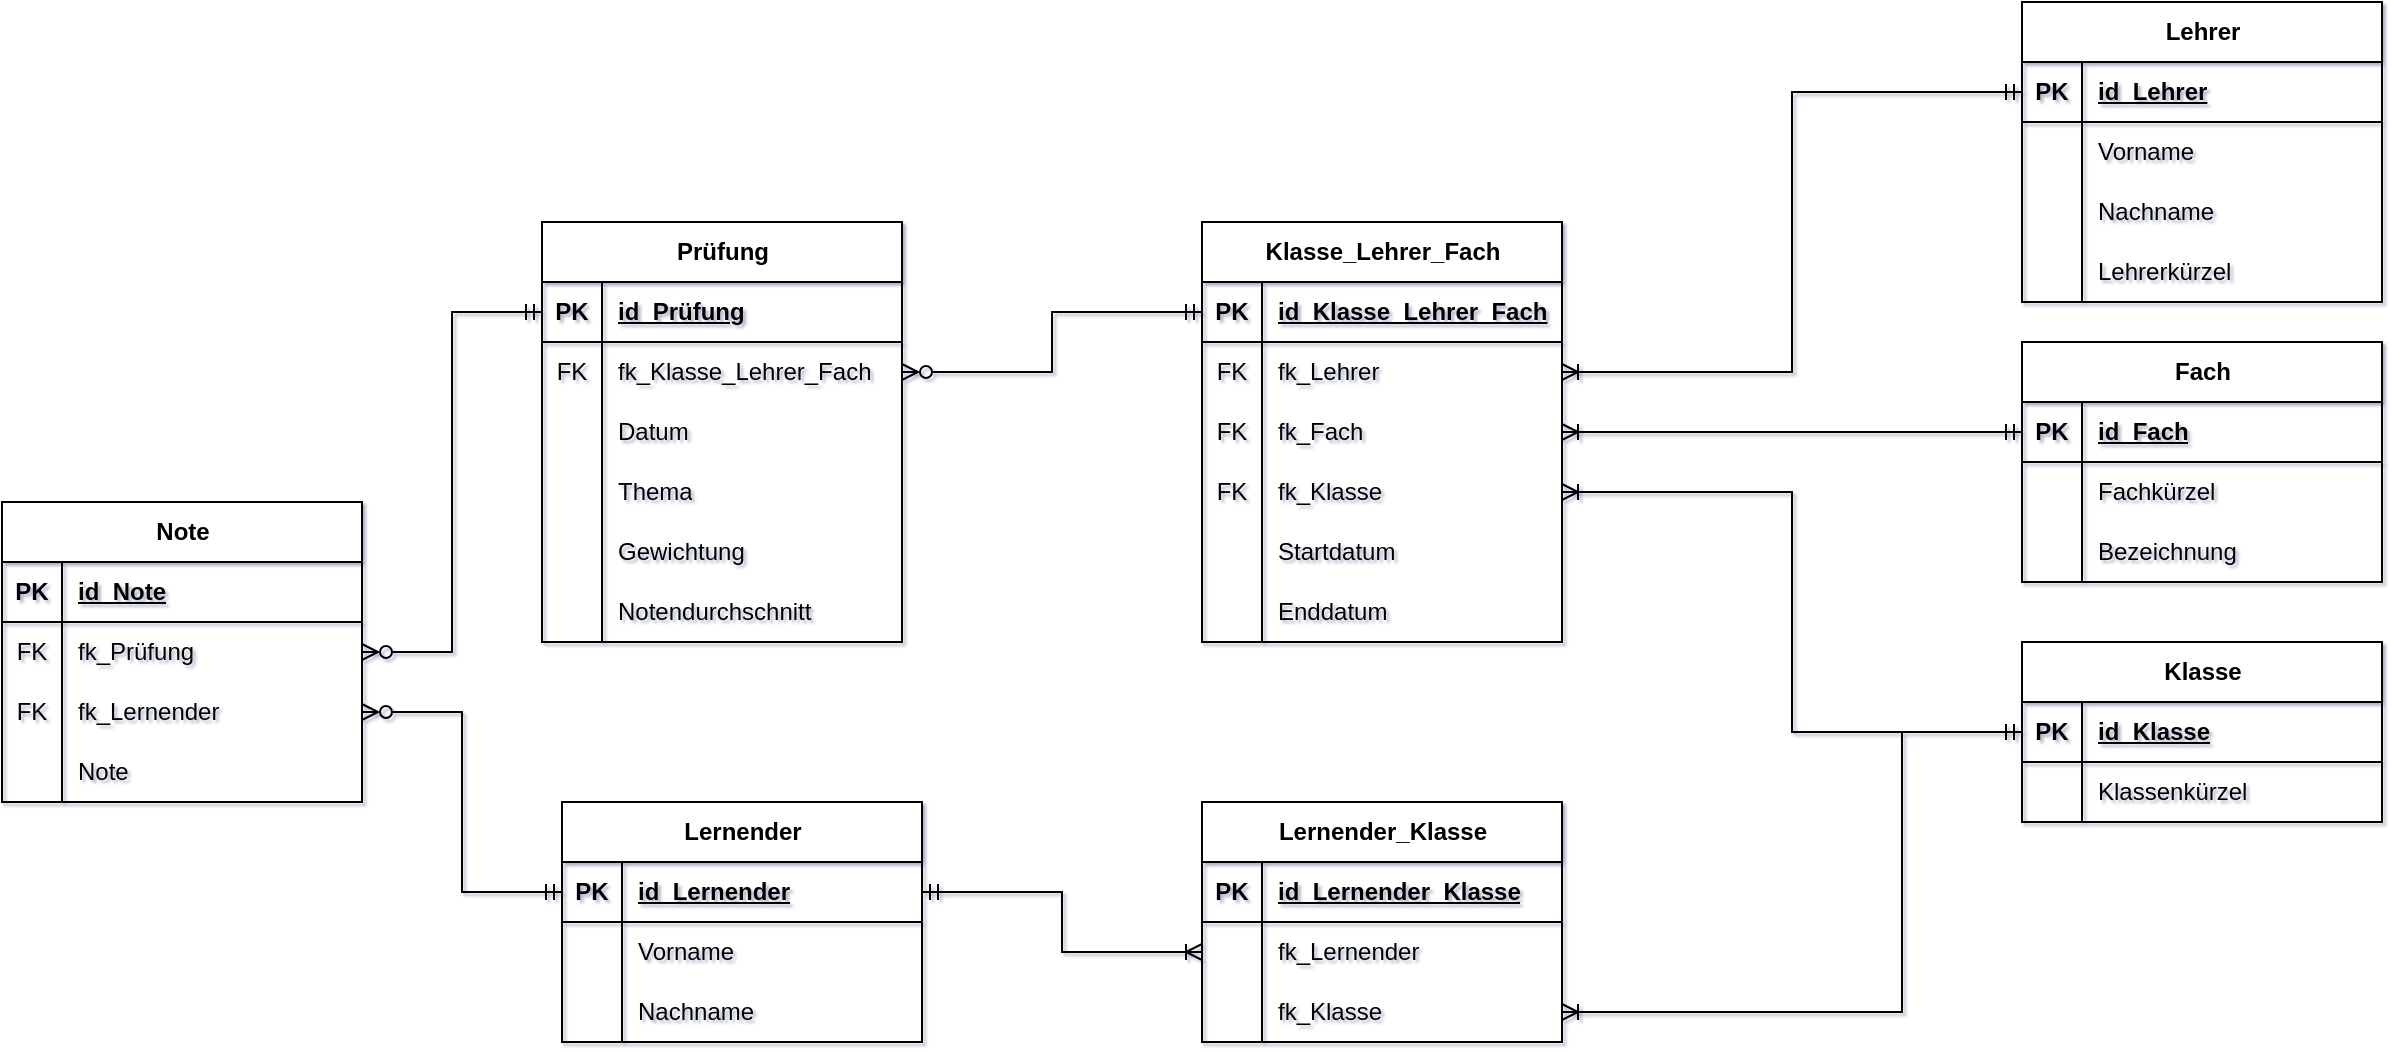 <mxfile version="22.1.2" type="device">
  <diagram id="R2lEEEUBdFMjLlhIrx00" name="Page-1">
    <mxGraphModel dx="1050" dy="725" grid="1" gridSize="10" guides="1" tooltips="1" connect="1" arrows="1" fold="1" page="1" pageScale="1" pageWidth="1654" pageHeight="1169" background="none" math="0" shadow="1" extFonts="Permanent Marker^https://fonts.googleapis.com/css?family=Permanent+Marker">
      <root>
        <mxCell id="0" />
        <mxCell id="1" parent="0" />
        <mxCell id="2Wc_LLgSTq_jfaZTMU_p-1" value="Lernender" style="shape=table;startSize=30;container=1;collapsible=1;childLayout=tableLayout;fixedRows=1;rowLines=0;fontStyle=1;align=center;resizeLast=1;html=1;" parent="1" vertex="1">
          <mxGeometry x="480" y="680" width="180" height="120" as="geometry" />
        </mxCell>
        <mxCell id="2Wc_LLgSTq_jfaZTMU_p-2" value="" style="shape=tableRow;horizontal=0;startSize=0;swimlaneHead=0;swimlaneBody=0;fillColor=none;collapsible=0;dropTarget=0;points=[[0,0.5],[1,0.5]];portConstraint=eastwest;top=0;left=0;right=0;bottom=1;" parent="2Wc_LLgSTq_jfaZTMU_p-1" vertex="1">
          <mxGeometry y="30" width="180" height="30" as="geometry" />
        </mxCell>
        <mxCell id="2Wc_LLgSTq_jfaZTMU_p-3" value="PK" style="shape=partialRectangle;connectable=0;fillColor=none;top=0;left=0;bottom=0;right=0;fontStyle=1;overflow=hidden;whiteSpace=wrap;html=1;" parent="2Wc_LLgSTq_jfaZTMU_p-2" vertex="1">
          <mxGeometry width="30" height="30" as="geometry">
            <mxRectangle width="30" height="30" as="alternateBounds" />
          </mxGeometry>
        </mxCell>
        <mxCell id="2Wc_LLgSTq_jfaZTMU_p-4" value="id_Lernender" style="shape=partialRectangle;connectable=0;fillColor=none;top=0;left=0;bottom=0;right=0;align=left;spacingLeft=6;fontStyle=5;overflow=hidden;whiteSpace=wrap;html=1;" parent="2Wc_LLgSTq_jfaZTMU_p-2" vertex="1">
          <mxGeometry x="30" width="150" height="30" as="geometry">
            <mxRectangle width="150" height="30" as="alternateBounds" />
          </mxGeometry>
        </mxCell>
        <mxCell id="2Wc_LLgSTq_jfaZTMU_p-5" value="" style="shape=tableRow;horizontal=0;startSize=0;swimlaneHead=0;swimlaneBody=0;fillColor=none;collapsible=0;dropTarget=0;points=[[0,0.5],[1,0.5]];portConstraint=eastwest;top=0;left=0;right=0;bottom=0;" parent="2Wc_LLgSTq_jfaZTMU_p-1" vertex="1">
          <mxGeometry y="60" width="180" height="30" as="geometry" />
        </mxCell>
        <mxCell id="2Wc_LLgSTq_jfaZTMU_p-6" value="" style="shape=partialRectangle;connectable=0;fillColor=none;top=0;left=0;bottom=0;right=0;editable=1;overflow=hidden;whiteSpace=wrap;html=1;" parent="2Wc_LLgSTq_jfaZTMU_p-5" vertex="1">
          <mxGeometry width="30" height="30" as="geometry">
            <mxRectangle width="30" height="30" as="alternateBounds" />
          </mxGeometry>
        </mxCell>
        <mxCell id="2Wc_LLgSTq_jfaZTMU_p-7" value="Vorname" style="shape=partialRectangle;connectable=0;fillColor=none;top=0;left=0;bottom=0;right=0;align=left;spacingLeft=6;overflow=hidden;whiteSpace=wrap;html=1;" parent="2Wc_LLgSTq_jfaZTMU_p-5" vertex="1">
          <mxGeometry x="30" width="150" height="30" as="geometry">
            <mxRectangle width="150" height="30" as="alternateBounds" />
          </mxGeometry>
        </mxCell>
        <mxCell id="2Wc_LLgSTq_jfaZTMU_p-8" value="" style="shape=tableRow;horizontal=0;startSize=0;swimlaneHead=0;swimlaneBody=0;fillColor=none;collapsible=0;dropTarget=0;points=[[0,0.5],[1,0.5]];portConstraint=eastwest;top=0;left=0;right=0;bottom=0;" parent="2Wc_LLgSTq_jfaZTMU_p-1" vertex="1">
          <mxGeometry y="90" width="180" height="30" as="geometry" />
        </mxCell>
        <mxCell id="2Wc_LLgSTq_jfaZTMU_p-9" value="" style="shape=partialRectangle;connectable=0;fillColor=none;top=0;left=0;bottom=0;right=0;editable=1;overflow=hidden;whiteSpace=wrap;html=1;" parent="2Wc_LLgSTq_jfaZTMU_p-8" vertex="1">
          <mxGeometry width="30" height="30" as="geometry">
            <mxRectangle width="30" height="30" as="alternateBounds" />
          </mxGeometry>
        </mxCell>
        <mxCell id="2Wc_LLgSTq_jfaZTMU_p-10" value="Nachname" style="shape=partialRectangle;connectable=0;fillColor=none;top=0;left=0;bottom=0;right=0;align=left;spacingLeft=6;overflow=hidden;whiteSpace=wrap;html=1;" parent="2Wc_LLgSTq_jfaZTMU_p-8" vertex="1">
          <mxGeometry x="30" width="150" height="30" as="geometry">
            <mxRectangle width="150" height="30" as="alternateBounds" />
          </mxGeometry>
        </mxCell>
        <mxCell id="2Wc_LLgSTq_jfaZTMU_p-14" value="Note" style="shape=table;startSize=30;container=1;collapsible=1;childLayout=tableLayout;fixedRows=1;rowLines=0;fontStyle=1;align=center;resizeLast=1;html=1;" parent="1" vertex="1">
          <mxGeometry x="200" y="530" width="180" height="150" as="geometry" />
        </mxCell>
        <mxCell id="2Wc_LLgSTq_jfaZTMU_p-15" value="" style="shape=tableRow;horizontal=0;startSize=0;swimlaneHead=0;swimlaneBody=0;fillColor=none;collapsible=0;dropTarget=0;points=[[0,0.5],[1,0.5]];portConstraint=eastwest;top=0;left=0;right=0;bottom=1;" parent="2Wc_LLgSTq_jfaZTMU_p-14" vertex="1">
          <mxGeometry y="30" width="180" height="30" as="geometry" />
        </mxCell>
        <mxCell id="2Wc_LLgSTq_jfaZTMU_p-16" value="PK" style="shape=partialRectangle;connectable=0;fillColor=none;top=0;left=0;bottom=0;right=0;fontStyle=1;overflow=hidden;whiteSpace=wrap;html=1;" parent="2Wc_LLgSTq_jfaZTMU_p-15" vertex="1">
          <mxGeometry width="30" height="30" as="geometry">
            <mxRectangle width="30" height="30" as="alternateBounds" />
          </mxGeometry>
        </mxCell>
        <mxCell id="2Wc_LLgSTq_jfaZTMU_p-17" value="id_Note" style="shape=partialRectangle;connectable=0;fillColor=none;top=0;left=0;bottom=0;right=0;align=left;spacingLeft=6;fontStyle=5;overflow=hidden;whiteSpace=wrap;html=1;" parent="2Wc_LLgSTq_jfaZTMU_p-15" vertex="1">
          <mxGeometry x="30" width="150" height="30" as="geometry">
            <mxRectangle width="150" height="30" as="alternateBounds" />
          </mxGeometry>
        </mxCell>
        <mxCell id="2Wc_LLgSTq_jfaZTMU_p-21" value="" style="shape=tableRow;horizontal=0;startSize=0;swimlaneHead=0;swimlaneBody=0;fillColor=none;collapsible=0;dropTarget=0;points=[[0,0.5],[1,0.5]];portConstraint=eastwest;top=0;left=0;right=0;bottom=0;" parent="2Wc_LLgSTq_jfaZTMU_p-14" vertex="1">
          <mxGeometry y="60" width="180" height="30" as="geometry" />
        </mxCell>
        <mxCell id="2Wc_LLgSTq_jfaZTMU_p-22" value="FK" style="shape=partialRectangle;connectable=0;fillColor=none;top=0;left=0;bottom=0;right=0;editable=1;overflow=hidden;whiteSpace=wrap;html=1;" parent="2Wc_LLgSTq_jfaZTMU_p-21" vertex="1">
          <mxGeometry width="30" height="30" as="geometry">
            <mxRectangle width="30" height="30" as="alternateBounds" />
          </mxGeometry>
        </mxCell>
        <mxCell id="2Wc_LLgSTq_jfaZTMU_p-23" value="fk_Prüfung" style="shape=partialRectangle;connectable=0;fillColor=none;top=0;left=0;bottom=0;right=0;align=left;spacingLeft=6;overflow=hidden;whiteSpace=wrap;html=1;" parent="2Wc_LLgSTq_jfaZTMU_p-21" vertex="1">
          <mxGeometry x="30" width="150" height="30" as="geometry">
            <mxRectangle width="150" height="30" as="alternateBounds" />
          </mxGeometry>
        </mxCell>
        <mxCell id="2Wc_LLgSTq_jfaZTMU_p-129" style="shape=tableRow;horizontal=0;startSize=0;swimlaneHead=0;swimlaneBody=0;fillColor=none;collapsible=0;dropTarget=0;points=[[0,0.5],[1,0.5]];portConstraint=eastwest;top=0;left=0;right=0;bottom=0;" parent="2Wc_LLgSTq_jfaZTMU_p-14" vertex="1">
          <mxGeometry y="90" width="180" height="30" as="geometry" />
        </mxCell>
        <mxCell id="2Wc_LLgSTq_jfaZTMU_p-130" value="FK" style="shape=partialRectangle;connectable=0;fillColor=none;top=0;left=0;bottom=0;right=0;editable=1;overflow=hidden;whiteSpace=wrap;html=1;" parent="2Wc_LLgSTq_jfaZTMU_p-129" vertex="1">
          <mxGeometry width="30" height="30" as="geometry">
            <mxRectangle width="30" height="30" as="alternateBounds" />
          </mxGeometry>
        </mxCell>
        <mxCell id="2Wc_LLgSTq_jfaZTMU_p-131" value="fk_Lernender" style="shape=partialRectangle;connectable=0;fillColor=none;top=0;left=0;bottom=0;right=0;align=left;spacingLeft=6;overflow=hidden;whiteSpace=wrap;html=1;" parent="2Wc_LLgSTq_jfaZTMU_p-129" vertex="1">
          <mxGeometry x="30" width="150" height="30" as="geometry">
            <mxRectangle width="150" height="30" as="alternateBounds" />
          </mxGeometry>
        </mxCell>
        <mxCell id="2Wc_LLgSTq_jfaZTMU_p-24" value="" style="shape=tableRow;horizontal=0;startSize=0;swimlaneHead=0;swimlaneBody=0;fillColor=none;collapsible=0;dropTarget=0;points=[[0,0.5],[1,0.5]];portConstraint=eastwest;top=0;left=0;right=0;bottom=0;" parent="2Wc_LLgSTq_jfaZTMU_p-14" vertex="1">
          <mxGeometry y="120" width="180" height="30" as="geometry" />
        </mxCell>
        <mxCell id="2Wc_LLgSTq_jfaZTMU_p-25" value="" style="shape=partialRectangle;connectable=0;fillColor=none;top=0;left=0;bottom=0;right=0;editable=1;overflow=hidden;whiteSpace=wrap;html=1;" parent="2Wc_LLgSTq_jfaZTMU_p-24" vertex="1">
          <mxGeometry width="30" height="30" as="geometry">
            <mxRectangle width="30" height="30" as="alternateBounds" />
          </mxGeometry>
        </mxCell>
        <mxCell id="2Wc_LLgSTq_jfaZTMU_p-26" value="Note" style="shape=partialRectangle;connectable=0;fillColor=none;top=0;left=0;bottom=0;right=0;align=left;spacingLeft=6;overflow=hidden;whiteSpace=wrap;html=1;" parent="2Wc_LLgSTq_jfaZTMU_p-24" vertex="1">
          <mxGeometry x="30" width="150" height="30" as="geometry">
            <mxRectangle width="150" height="30" as="alternateBounds" />
          </mxGeometry>
        </mxCell>
        <mxCell id="2Wc_LLgSTq_jfaZTMU_p-69" value="" style="edgeStyle=orthogonalEdgeStyle;rounded=0;orthogonalLoop=1;jettySize=auto;html=1;exitX=1;exitY=0.5;exitDx=0;exitDy=0;startArrow=ERoneToMany;startFill=0;endArrow=ERmandOne;endFill=0;entryX=0;entryY=0.5;entryDx=0;entryDy=0;" parent="1" source="2Wc_LLgSTq_jfaZTMU_p-32" target="2Wc_LLgSTq_jfaZTMU_p-57" edge="1">
          <mxGeometry relative="1" as="geometry" />
        </mxCell>
        <mxCell id="2Wc_LLgSTq_jfaZTMU_p-28" value="Klasse_Lehrer_Fach" style="shape=table;startSize=30;container=1;collapsible=1;childLayout=tableLayout;fixedRows=1;rowLines=0;fontStyle=1;align=center;resizeLast=1;html=1;" parent="1" vertex="1">
          <mxGeometry x="800" y="390" width="180" height="210" as="geometry" />
        </mxCell>
        <mxCell id="2Wc_LLgSTq_jfaZTMU_p-29" value="" style="shape=tableRow;horizontal=0;startSize=0;swimlaneHead=0;swimlaneBody=0;fillColor=none;collapsible=0;dropTarget=0;points=[[0,0.5],[1,0.5]];portConstraint=eastwest;top=0;left=0;right=0;bottom=1;" parent="2Wc_LLgSTq_jfaZTMU_p-28" vertex="1">
          <mxGeometry y="30" width="180" height="30" as="geometry" />
        </mxCell>
        <mxCell id="2Wc_LLgSTq_jfaZTMU_p-30" value="PK" style="shape=partialRectangle;connectable=0;fillColor=none;top=0;left=0;bottom=0;right=0;fontStyle=1;overflow=hidden;whiteSpace=wrap;html=1;" parent="2Wc_LLgSTq_jfaZTMU_p-29" vertex="1">
          <mxGeometry width="30" height="30" as="geometry">
            <mxRectangle width="30" height="30" as="alternateBounds" />
          </mxGeometry>
        </mxCell>
        <mxCell id="2Wc_LLgSTq_jfaZTMU_p-31" value="id_Klasse_Lehrer_Fach" style="shape=partialRectangle;connectable=0;fillColor=none;top=0;left=0;bottom=0;right=0;align=left;spacingLeft=6;fontStyle=5;overflow=hidden;whiteSpace=wrap;html=1;" parent="2Wc_LLgSTq_jfaZTMU_p-29" vertex="1">
          <mxGeometry x="30" width="150" height="30" as="geometry">
            <mxRectangle width="150" height="30" as="alternateBounds" />
          </mxGeometry>
        </mxCell>
        <mxCell id="2Wc_LLgSTq_jfaZTMU_p-32" value="" style="shape=tableRow;horizontal=0;startSize=0;swimlaneHead=0;swimlaneBody=0;fillColor=none;collapsible=0;dropTarget=0;points=[[0,0.5],[1,0.5]];portConstraint=eastwest;top=0;left=0;right=0;bottom=0;" parent="2Wc_LLgSTq_jfaZTMU_p-28" vertex="1">
          <mxGeometry y="60" width="180" height="30" as="geometry" />
        </mxCell>
        <mxCell id="2Wc_LLgSTq_jfaZTMU_p-33" value="FK" style="shape=partialRectangle;connectable=0;fillColor=none;top=0;left=0;bottom=0;right=0;editable=1;overflow=hidden;whiteSpace=wrap;html=1;" parent="2Wc_LLgSTq_jfaZTMU_p-32" vertex="1">
          <mxGeometry width="30" height="30" as="geometry">
            <mxRectangle width="30" height="30" as="alternateBounds" />
          </mxGeometry>
        </mxCell>
        <mxCell id="2Wc_LLgSTq_jfaZTMU_p-34" value="fk_Lehrer" style="shape=partialRectangle;connectable=0;fillColor=none;top=0;left=0;bottom=0;right=0;align=left;spacingLeft=6;overflow=hidden;whiteSpace=wrap;html=1;" parent="2Wc_LLgSTq_jfaZTMU_p-32" vertex="1">
          <mxGeometry x="30" width="150" height="30" as="geometry">
            <mxRectangle width="150" height="30" as="alternateBounds" />
          </mxGeometry>
        </mxCell>
        <mxCell id="2Wc_LLgSTq_jfaZTMU_p-35" value="" style="shape=tableRow;horizontal=0;startSize=0;swimlaneHead=0;swimlaneBody=0;fillColor=none;collapsible=0;dropTarget=0;points=[[0,0.5],[1,0.5]];portConstraint=eastwest;top=0;left=0;right=0;bottom=0;" parent="2Wc_LLgSTq_jfaZTMU_p-28" vertex="1">
          <mxGeometry y="90" width="180" height="30" as="geometry" />
        </mxCell>
        <mxCell id="2Wc_LLgSTq_jfaZTMU_p-36" value="FK" style="shape=partialRectangle;connectable=0;fillColor=none;top=0;left=0;bottom=0;right=0;editable=1;overflow=hidden;whiteSpace=wrap;html=1;" parent="2Wc_LLgSTq_jfaZTMU_p-35" vertex="1">
          <mxGeometry width="30" height="30" as="geometry">
            <mxRectangle width="30" height="30" as="alternateBounds" />
          </mxGeometry>
        </mxCell>
        <mxCell id="2Wc_LLgSTq_jfaZTMU_p-37" value="fk_Fach" style="shape=partialRectangle;connectable=0;fillColor=none;top=0;left=0;bottom=0;right=0;align=left;spacingLeft=6;overflow=hidden;whiteSpace=wrap;html=1;" parent="2Wc_LLgSTq_jfaZTMU_p-35" vertex="1">
          <mxGeometry x="30" width="150" height="30" as="geometry">
            <mxRectangle width="150" height="30" as="alternateBounds" />
          </mxGeometry>
        </mxCell>
        <mxCell id="2Wc_LLgSTq_jfaZTMU_p-38" value="" style="shape=tableRow;horizontal=0;startSize=0;swimlaneHead=0;swimlaneBody=0;fillColor=none;collapsible=0;dropTarget=0;points=[[0,0.5],[1,0.5]];portConstraint=eastwest;top=0;left=0;right=0;bottom=0;" parent="2Wc_LLgSTq_jfaZTMU_p-28" vertex="1">
          <mxGeometry y="120" width="180" height="30" as="geometry" />
        </mxCell>
        <mxCell id="2Wc_LLgSTq_jfaZTMU_p-39" value="FK" style="shape=partialRectangle;connectable=0;fillColor=none;top=0;left=0;bottom=0;right=0;editable=1;overflow=hidden;whiteSpace=wrap;html=1;" parent="2Wc_LLgSTq_jfaZTMU_p-38" vertex="1">
          <mxGeometry width="30" height="30" as="geometry">
            <mxRectangle width="30" height="30" as="alternateBounds" />
          </mxGeometry>
        </mxCell>
        <mxCell id="2Wc_LLgSTq_jfaZTMU_p-40" value="fk_Klasse" style="shape=partialRectangle;connectable=0;fillColor=none;top=0;left=0;bottom=0;right=0;align=left;spacingLeft=6;overflow=hidden;whiteSpace=wrap;html=1;" parent="2Wc_LLgSTq_jfaZTMU_p-38" vertex="1">
          <mxGeometry x="30" width="150" height="30" as="geometry">
            <mxRectangle width="150" height="30" as="alternateBounds" />
          </mxGeometry>
        </mxCell>
        <mxCell id="wU6Z8LHFQh4FTmi1rUtp-22" style="shape=tableRow;horizontal=0;startSize=0;swimlaneHead=0;swimlaneBody=0;fillColor=none;collapsible=0;dropTarget=0;points=[[0,0.5],[1,0.5]];portConstraint=eastwest;top=0;left=0;right=0;bottom=0;" vertex="1" parent="2Wc_LLgSTq_jfaZTMU_p-28">
          <mxGeometry y="150" width="180" height="30" as="geometry" />
        </mxCell>
        <mxCell id="wU6Z8LHFQh4FTmi1rUtp-23" style="shape=partialRectangle;connectable=0;fillColor=none;top=0;left=0;bottom=0;right=0;editable=1;overflow=hidden;whiteSpace=wrap;html=1;" vertex="1" parent="wU6Z8LHFQh4FTmi1rUtp-22">
          <mxGeometry width="30" height="30" as="geometry">
            <mxRectangle width="30" height="30" as="alternateBounds" />
          </mxGeometry>
        </mxCell>
        <mxCell id="wU6Z8LHFQh4FTmi1rUtp-24" value="Startdatum" style="shape=partialRectangle;connectable=0;fillColor=none;top=0;left=0;bottom=0;right=0;align=left;spacingLeft=6;overflow=hidden;whiteSpace=wrap;html=1;" vertex="1" parent="wU6Z8LHFQh4FTmi1rUtp-22">
          <mxGeometry x="30" width="150" height="30" as="geometry">
            <mxRectangle width="150" height="30" as="alternateBounds" />
          </mxGeometry>
        </mxCell>
        <mxCell id="wU6Z8LHFQh4FTmi1rUtp-25" style="shape=tableRow;horizontal=0;startSize=0;swimlaneHead=0;swimlaneBody=0;fillColor=none;collapsible=0;dropTarget=0;points=[[0,0.5],[1,0.5]];portConstraint=eastwest;top=0;left=0;right=0;bottom=0;" vertex="1" parent="2Wc_LLgSTq_jfaZTMU_p-28">
          <mxGeometry y="180" width="180" height="30" as="geometry" />
        </mxCell>
        <mxCell id="wU6Z8LHFQh4FTmi1rUtp-26" style="shape=partialRectangle;connectable=0;fillColor=none;top=0;left=0;bottom=0;right=0;editable=1;overflow=hidden;whiteSpace=wrap;html=1;" vertex="1" parent="wU6Z8LHFQh4FTmi1rUtp-25">
          <mxGeometry width="30" height="30" as="geometry">
            <mxRectangle width="30" height="30" as="alternateBounds" />
          </mxGeometry>
        </mxCell>
        <mxCell id="wU6Z8LHFQh4FTmi1rUtp-27" value="Enddatum" style="shape=partialRectangle;connectable=0;fillColor=none;top=0;left=0;bottom=0;right=0;align=left;spacingLeft=6;overflow=hidden;whiteSpace=wrap;html=1;" vertex="1" parent="wU6Z8LHFQh4FTmi1rUtp-25">
          <mxGeometry x="30" width="150" height="30" as="geometry">
            <mxRectangle width="150" height="30" as="alternateBounds" />
          </mxGeometry>
        </mxCell>
        <mxCell id="2Wc_LLgSTq_jfaZTMU_p-42" value="Klasse" style="shape=table;startSize=30;container=1;collapsible=1;childLayout=tableLayout;fixedRows=1;rowLines=0;fontStyle=1;align=center;resizeLast=1;html=1;" parent="1" vertex="1">
          <mxGeometry x="1210" y="600" width="180" height="90" as="geometry" />
        </mxCell>
        <mxCell id="2Wc_LLgSTq_jfaZTMU_p-43" value="" style="shape=tableRow;horizontal=0;startSize=0;swimlaneHead=0;swimlaneBody=0;fillColor=none;collapsible=0;dropTarget=0;points=[[0,0.5],[1,0.5]];portConstraint=eastwest;top=0;left=0;right=0;bottom=1;" parent="2Wc_LLgSTq_jfaZTMU_p-42" vertex="1">
          <mxGeometry y="30" width="180" height="30" as="geometry" />
        </mxCell>
        <mxCell id="2Wc_LLgSTq_jfaZTMU_p-44" value="PK" style="shape=partialRectangle;connectable=0;fillColor=none;top=0;left=0;bottom=0;right=0;fontStyle=1;overflow=hidden;whiteSpace=wrap;html=1;" parent="2Wc_LLgSTq_jfaZTMU_p-43" vertex="1">
          <mxGeometry width="30" height="30" as="geometry">
            <mxRectangle width="30" height="30" as="alternateBounds" />
          </mxGeometry>
        </mxCell>
        <mxCell id="2Wc_LLgSTq_jfaZTMU_p-45" value="id_Klasse" style="shape=partialRectangle;connectable=0;fillColor=none;top=0;left=0;bottom=0;right=0;align=left;spacingLeft=6;fontStyle=5;overflow=hidden;whiteSpace=wrap;html=1;" parent="2Wc_LLgSTq_jfaZTMU_p-43" vertex="1">
          <mxGeometry x="30" width="150" height="30" as="geometry">
            <mxRectangle width="150" height="30" as="alternateBounds" />
          </mxGeometry>
        </mxCell>
        <mxCell id="2Wc_LLgSTq_jfaZTMU_p-46" value="" style="shape=tableRow;horizontal=0;startSize=0;swimlaneHead=0;swimlaneBody=0;fillColor=none;collapsible=0;dropTarget=0;points=[[0,0.5],[1,0.5]];portConstraint=eastwest;top=0;left=0;right=0;bottom=0;" parent="2Wc_LLgSTq_jfaZTMU_p-42" vertex="1">
          <mxGeometry y="60" width="180" height="30" as="geometry" />
        </mxCell>
        <mxCell id="2Wc_LLgSTq_jfaZTMU_p-47" value="" style="shape=partialRectangle;connectable=0;fillColor=none;top=0;left=0;bottom=0;right=0;editable=1;overflow=hidden;whiteSpace=wrap;html=1;" parent="2Wc_LLgSTq_jfaZTMU_p-46" vertex="1">
          <mxGeometry width="30" height="30" as="geometry">
            <mxRectangle width="30" height="30" as="alternateBounds" />
          </mxGeometry>
        </mxCell>
        <mxCell id="2Wc_LLgSTq_jfaZTMU_p-48" value="Klassenkürzel" style="shape=partialRectangle;connectable=0;fillColor=none;top=0;left=0;bottom=0;right=0;align=left;spacingLeft=6;overflow=hidden;whiteSpace=wrap;html=1;" parent="2Wc_LLgSTq_jfaZTMU_p-46" vertex="1">
          <mxGeometry x="30" width="150" height="30" as="geometry">
            <mxRectangle width="150" height="30" as="alternateBounds" />
          </mxGeometry>
        </mxCell>
        <mxCell id="2Wc_LLgSTq_jfaZTMU_p-55" style="edgeStyle=orthogonalEdgeStyle;rounded=0;orthogonalLoop=1;jettySize=auto;html=1;entryX=0;entryY=0.5;entryDx=0;entryDy=0;startArrow=ERoneToMany;startFill=0;endArrow=ERmandOne;endFill=0;exitX=1;exitY=0.5;exitDx=0;exitDy=0;" parent="1" source="2Wc_LLgSTq_jfaZTMU_p-38" target="2Wc_LLgSTq_jfaZTMU_p-43" edge="1">
          <mxGeometry relative="1" as="geometry">
            <Array as="points">
              <mxPoint x="1095" y="525" />
              <mxPoint x="1095" y="645" />
            </Array>
          </mxGeometry>
        </mxCell>
        <mxCell id="2Wc_LLgSTq_jfaZTMU_p-56" value="Lehrer" style="shape=table;startSize=30;container=1;collapsible=1;childLayout=tableLayout;fixedRows=1;rowLines=0;fontStyle=1;align=center;resizeLast=1;html=1;" parent="1" vertex="1">
          <mxGeometry x="1210" y="280" width="180" height="150" as="geometry" />
        </mxCell>
        <mxCell id="2Wc_LLgSTq_jfaZTMU_p-57" value="" style="shape=tableRow;horizontal=0;startSize=0;swimlaneHead=0;swimlaneBody=0;fillColor=none;collapsible=0;dropTarget=0;points=[[0,0.5],[1,0.5]];portConstraint=eastwest;top=0;left=0;right=0;bottom=1;" parent="2Wc_LLgSTq_jfaZTMU_p-56" vertex="1">
          <mxGeometry y="30" width="180" height="30" as="geometry" />
        </mxCell>
        <mxCell id="2Wc_LLgSTq_jfaZTMU_p-58" value="PK" style="shape=partialRectangle;connectable=0;fillColor=none;top=0;left=0;bottom=0;right=0;fontStyle=1;overflow=hidden;whiteSpace=wrap;html=1;" parent="2Wc_LLgSTq_jfaZTMU_p-57" vertex="1">
          <mxGeometry width="30" height="30" as="geometry">
            <mxRectangle width="30" height="30" as="alternateBounds" />
          </mxGeometry>
        </mxCell>
        <mxCell id="2Wc_LLgSTq_jfaZTMU_p-59" value="id_Lehrer" style="shape=partialRectangle;connectable=0;fillColor=none;top=0;left=0;bottom=0;right=0;align=left;spacingLeft=6;fontStyle=5;overflow=hidden;whiteSpace=wrap;html=1;" parent="2Wc_LLgSTq_jfaZTMU_p-57" vertex="1">
          <mxGeometry x="30" width="150" height="30" as="geometry">
            <mxRectangle width="150" height="30" as="alternateBounds" />
          </mxGeometry>
        </mxCell>
        <mxCell id="2Wc_LLgSTq_jfaZTMU_p-60" value="" style="shape=tableRow;horizontal=0;startSize=0;swimlaneHead=0;swimlaneBody=0;fillColor=none;collapsible=0;dropTarget=0;points=[[0,0.5],[1,0.5]];portConstraint=eastwest;top=0;left=0;right=0;bottom=0;" parent="2Wc_LLgSTq_jfaZTMU_p-56" vertex="1">
          <mxGeometry y="60" width="180" height="30" as="geometry" />
        </mxCell>
        <mxCell id="2Wc_LLgSTq_jfaZTMU_p-61" value="" style="shape=partialRectangle;connectable=0;fillColor=none;top=0;left=0;bottom=0;right=0;editable=1;overflow=hidden;whiteSpace=wrap;html=1;" parent="2Wc_LLgSTq_jfaZTMU_p-60" vertex="1">
          <mxGeometry width="30" height="30" as="geometry">
            <mxRectangle width="30" height="30" as="alternateBounds" />
          </mxGeometry>
        </mxCell>
        <mxCell id="2Wc_LLgSTq_jfaZTMU_p-62" value="Vorname" style="shape=partialRectangle;connectable=0;fillColor=none;top=0;left=0;bottom=0;right=0;align=left;spacingLeft=6;overflow=hidden;whiteSpace=wrap;html=1;" parent="2Wc_LLgSTq_jfaZTMU_p-60" vertex="1">
          <mxGeometry x="30" width="150" height="30" as="geometry">
            <mxRectangle width="150" height="30" as="alternateBounds" />
          </mxGeometry>
        </mxCell>
        <mxCell id="2Wc_LLgSTq_jfaZTMU_p-63" value="" style="shape=tableRow;horizontal=0;startSize=0;swimlaneHead=0;swimlaneBody=0;fillColor=none;collapsible=0;dropTarget=0;points=[[0,0.5],[1,0.5]];portConstraint=eastwest;top=0;left=0;right=0;bottom=0;" parent="2Wc_LLgSTq_jfaZTMU_p-56" vertex="1">
          <mxGeometry y="90" width="180" height="30" as="geometry" />
        </mxCell>
        <mxCell id="2Wc_LLgSTq_jfaZTMU_p-64" value="" style="shape=partialRectangle;connectable=0;fillColor=none;top=0;left=0;bottom=0;right=0;editable=1;overflow=hidden;whiteSpace=wrap;html=1;" parent="2Wc_LLgSTq_jfaZTMU_p-63" vertex="1">
          <mxGeometry width="30" height="30" as="geometry">
            <mxRectangle width="30" height="30" as="alternateBounds" />
          </mxGeometry>
        </mxCell>
        <mxCell id="2Wc_LLgSTq_jfaZTMU_p-65" value="Nachname" style="shape=partialRectangle;connectable=0;fillColor=none;top=0;left=0;bottom=0;right=0;align=left;spacingLeft=6;overflow=hidden;whiteSpace=wrap;html=1;" parent="2Wc_LLgSTq_jfaZTMU_p-63" vertex="1">
          <mxGeometry x="30" width="150" height="30" as="geometry">
            <mxRectangle width="150" height="30" as="alternateBounds" />
          </mxGeometry>
        </mxCell>
        <mxCell id="2Wc_LLgSTq_jfaZTMU_p-66" value="" style="shape=tableRow;horizontal=0;startSize=0;swimlaneHead=0;swimlaneBody=0;fillColor=none;collapsible=0;dropTarget=0;points=[[0,0.5],[1,0.5]];portConstraint=eastwest;top=0;left=0;right=0;bottom=0;" parent="2Wc_LLgSTq_jfaZTMU_p-56" vertex="1">
          <mxGeometry y="120" width="180" height="30" as="geometry" />
        </mxCell>
        <mxCell id="2Wc_LLgSTq_jfaZTMU_p-67" value="" style="shape=partialRectangle;connectable=0;fillColor=none;top=0;left=0;bottom=0;right=0;editable=1;overflow=hidden;whiteSpace=wrap;html=1;" parent="2Wc_LLgSTq_jfaZTMU_p-66" vertex="1">
          <mxGeometry width="30" height="30" as="geometry">
            <mxRectangle width="30" height="30" as="alternateBounds" />
          </mxGeometry>
        </mxCell>
        <mxCell id="2Wc_LLgSTq_jfaZTMU_p-68" value="Lehrerkürzel" style="shape=partialRectangle;connectable=0;fillColor=none;top=0;left=0;bottom=0;right=0;align=left;spacingLeft=6;overflow=hidden;whiteSpace=wrap;html=1;" parent="2Wc_LLgSTq_jfaZTMU_p-66" vertex="1">
          <mxGeometry x="30" width="150" height="30" as="geometry">
            <mxRectangle width="150" height="30" as="alternateBounds" />
          </mxGeometry>
        </mxCell>
        <mxCell id="2Wc_LLgSTq_jfaZTMU_p-101" value="Fach" style="shape=table;startSize=30;container=1;collapsible=1;childLayout=tableLayout;fixedRows=1;rowLines=0;fontStyle=1;align=center;resizeLast=1;html=1;" parent="1" vertex="1">
          <mxGeometry x="1210" y="450" width="180" height="120" as="geometry" />
        </mxCell>
        <mxCell id="2Wc_LLgSTq_jfaZTMU_p-102" value="" style="shape=tableRow;horizontal=0;startSize=0;swimlaneHead=0;swimlaneBody=0;fillColor=none;collapsible=0;dropTarget=0;points=[[0,0.5],[1,0.5]];portConstraint=eastwest;top=0;left=0;right=0;bottom=1;" parent="2Wc_LLgSTq_jfaZTMU_p-101" vertex="1">
          <mxGeometry y="30" width="180" height="30" as="geometry" />
        </mxCell>
        <mxCell id="2Wc_LLgSTq_jfaZTMU_p-103" value="PK" style="shape=partialRectangle;connectable=0;fillColor=none;top=0;left=0;bottom=0;right=0;fontStyle=1;overflow=hidden;whiteSpace=wrap;html=1;" parent="2Wc_LLgSTq_jfaZTMU_p-102" vertex="1">
          <mxGeometry width="30" height="30" as="geometry">
            <mxRectangle width="30" height="30" as="alternateBounds" />
          </mxGeometry>
        </mxCell>
        <mxCell id="2Wc_LLgSTq_jfaZTMU_p-104" value="id_Fach" style="shape=partialRectangle;connectable=0;fillColor=none;top=0;left=0;bottom=0;right=0;align=left;spacingLeft=6;fontStyle=5;overflow=hidden;whiteSpace=wrap;html=1;" parent="2Wc_LLgSTq_jfaZTMU_p-102" vertex="1">
          <mxGeometry x="30" width="150" height="30" as="geometry">
            <mxRectangle width="150" height="30" as="alternateBounds" />
          </mxGeometry>
        </mxCell>
        <mxCell id="2Wc_LLgSTq_jfaZTMU_p-105" value="" style="shape=tableRow;horizontal=0;startSize=0;swimlaneHead=0;swimlaneBody=0;fillColor=none;collapsible=0;dropTarget=0;points=[[0,0.5],[1,0.5]];portConstraint=eastwest;top=0;left=0;right=0;bottom=0;" parent="2Wc_LLgSTq_jfaZTMU_p-101" vertex="1">
          <mxGeometry y="60" width="180" height="30" as="geometry" />
        </mxCell>
        <mxCell id="2Wc_LLgSTq_jfaZTMU_p-106" value="" style="shape=partialRectangle;connectable=0;fillColor=none;top=0;left=0;bottom=0;right=0;editable=1;overflow=hidden;whiteSpace=wrap;html=1;" parent="2Wc_LLgSTq_jfaZTMU_p-105" vertex="1">
          <mxGeometry width="30" height="30" as="geometry">
            <mxRectangle width="30" height="30" as="alternateBounds" />
          </mxGeometry>
        </mxCell>
        <mxCell id="2Wc_LLgSTq_jfaZTMU_p-107" value="Fachkürzel" style="shape=partialRectangle;connectable=0;fillColor=none;top=0;left=0;bottom=0;right=0;align=left;spacingLeft=6;overflow=hidden;whiteSpace=wrap;html=1;" parent="2Wc_LLgSTq_jfaZTMU_p-105" vertex="1">
          <mxGeometry x="30" width="150" height="30" as="geometry">
            <mxRectangle width="150" height="30" as="alternateBounds" />
          </mxGeometry>
        </mxCell>
        <mxCell id="2Wc_LLgSTq_jfaZTMU_p-108" value="" style="shape=tableRow;horizontal=0;startSize=0;swimlaneHead=0;swimlaneBody=0;fillColor=none;collapsible=0;dropTarget=0;points=[[0,0.5],[1,0.5]];portConstraint=eastwest;top=0;left=0;right=0;bottom=0;" parent="2Wc_LLgSTq_jfaZTMU_p-101" vertex="1">
          <mxGeometry y="90" width="180" height="30" as="geometry" />
        </mxCell>
        <mxCell id="2Wc_LLgSTq_jfaZTMU_p-109" value="" style="shape=partialRectangle;connectable=0;fillColor=none;top=0;left=0;bottom=0;right=0;editable=1;overflow=hidden;whiteSpace=wrap;html=1;" parent="2Wc_LLgSTq_jfaZTMU_p-108" vertex="1">
          <mxGeometry width="30" height="30" as="geometry">
            <mxRectangle width="30" height="30" as="alternateBounds" />
          </mxGeometry>
        </mxCell>
        <mxCell id="2Wc_LLgSTq_jfaZTMU_p-110" value="Bezeichnung" style="shape=partialRectangle;connectable=0;fillColor=none;top=0;left=0;bottom=0;right=0;align=left;spacingLeft=6;overflow=hidden;whiteSpace=wrap;html=1;" parent="2Wc_LLgSTq_jfaZTMU_p-108" vertex="1">
          <mxGeometry x="30" width="150" height="30" as="geometry">
            <mxRectangle width="150" height="30" as="alternateBounds" />
          </mxGeometry>
        </mxCell>
        <mxCell id="2Wc_LLgSTq_jfaZTMU_p-114" style="edgeStyle=orthogonalEdgeStyle;rounded=0;orthogonalLoop=1;jettySize=auto;html=1;entryX=0;entryY=0.5;entryDx=0;entryDy=0;startArrow=ERoneToMany;startFill=0;endArrow=ERmandOne;endFill=0;exitX=1;exitY=0.5;exitDx=0;exitDy=0;" parent="1" source="2Wc_LLgSTq_jfaZTMU_p-35" target="2Wc_LLgSTq_jfaZTMU_p-102" edge="1">
          <mxGeometry relative="1" as="geometry" />
        </mxCell>
        <mxCell id="2Wc_LLgSTq_jfaZTMU_p-116" value="Prüfung" style="shape=table;startSize=30;container=1;collapsible=1;childLayout=tableLayout;fixedRows=1;rowLines=0;fontStyle=1;align=center;resizeLast=1;html=1;" parent="1" vertex="1">
          <mxGeometry x="470" y="390" width="180" height="210" as="geometry" />
        </mxCell>
        <mxCell id="2Wc_LLgSTq_jfaZTMU_p-117" value="" style="shape=tableRow;horizontal=0;startSize=0;swimlaneHead=0;swimlaneBody=0;fillColor=none;collapsible=0;dropTarget=0;points=[[0,0.5],[1,0.5]];portConstraint=eastwest;top=0;left=0;right=0;bottom=1;" parent="2Wc_LLgSTq_jfaZTMU_p-116" vertex="1">
          <mxGeometry y="30" width="180" height="30" as="geometry" />
        </mxCell>
        <mxCell id="2Wc_LLgSTq_jfaZTMU_p-118" value="PK" style="shape=partialRectangle;connectable=0;fillColor=none;top=0;left=0;bottom=0;right=0;fontStyle=1;overflow=hidden;whiteSpace=wrap;html=1;" parent="2Wc_LLgSTq_jfaZTMU_p-117" vertex="1">
          <mxGeometry width="30" height="30" as="geometry">
            <mxRectangle width="30" height="30" as="alternateBounds" />
          </mxGeometry>
        </mxCell>
        <mxCell id="2Wc_LLgSTq_jfaZTMU_p-119" value="id_Prüfung" style="shape=partialRectangle;connectable=0;fillColor=none;top=0;left=0;bottom=0;right=0;align=left;spacingLeft=6;fontStyle=5;overflow=hidden;whiteSpace=wrap;html=1;" parent="2Wc_LLgSTq_jfaZTMU_p-117" vertex="1">
          <mxGeometry x="30" width="150" height="30" as="geometry">
            <mxRectangle width="150" height="30" as="alternateBounds" />
          </mxGeometry>
        </mxCell>
        <mxCell id="2Wc_LLgSTq_jfaZTMU_p-120" value="" style="shape=tableRow;horizontal=0;startSize=0;swimlaneHead=0;swimlaneBody=0;fillColor=none;collapsible=0;dropTarget=0;points=[[0,0.5],[1,0.5]];portConstraint=eastwest;top=0;left=0;right=0;bottom=0;" parent="2Wc_LLgSTq_jfaZTMU_p-116" vertex="1">
          <mxGeometry y="60" width="180" height="30" as="geometry" />
        </mxCell>
        <mxCell id="2Wc_LLgSTq_jfaZTMU_p-121" value="FK" style="shape=partialRectangle;connectable=0;fillColor=none;top=0;left=0;bottom=0;right=0;editable=1;overflow=hidden;whiteSpace=wrap;html=1;" parent="2Wc_LLgSTq_jfaZTMU_p-120" vertex="1">
          <mxGeometry width="30" height="30" as="geometry">
            <mxRectangle width="30" height="30" as="alternateBounds" />
          </mxGeometry>
        </mxCell>
        <mxCell id="2Wc_LLgSTq_jfaZTMU_p-122" value="fk_Klasse_Lehrer_Fach" style="shape=partialRectangle;connectable=0;fillColor=none;top=0;left=0;bottom=0;right=0;align=left;spacingLeft=6;overflow=hidden;whiteSpace=wrap;html=1;" parent="2Wc_LLgSTq_jfaZTMU_p-120" vertex="1">
          <mxGeometry x="30" width="150" height="30" as="geometry">
            <mxRectangle width="150" height="30" as="alternateBounds" />
          </mxGeometry>
        </mxCell>
        <mxCell id="2Wc_LLgSTq_jfaZTMU_p-123" value="" style="shape=tableRow;horizontal=0;startSize=0;swimlaneHead=0;swimlaneBody=0;fillColor=none;collapsible=0;dropTarget=0;points=[[0,0.5],[1,0.5]];portConstraint=eastwest;top=0;left=0;right=0;bottom=0;" parent="2Wc_LLgSTq_jfaZTMU_p-116" vertex="1">
          <mxGeometry y="90" width="180" height="30" as="geometry" />
        </mxCell>
        <mxCell id="2Wc_LLgSTq_jfaZTMU_p-124" value="" style="shape=partialRectangle;connectable=0;fillColor=none;top=0;left=0;bottom=0;right=0;editable=1;overflow=hidden;whiteSpace=wrap;html=1;" parent="2Wc_LLgSTq_jfaZTMU_p-123" vertex="1">
          <mxGeometry width="30" height="30" as="geometry">
            <mxRectangle width="30" height="30" as="alternateBounds" />
          </mxGeometry>
        </mxCell>
        <mxCell id="2Wc_LLgSTq_jfaZTMU_p-125" value="Datum" style="shape=partialRectangle;connectable=0;fillColor=none;top=0;left=0;bottom=0;right=0;align=left;spacingLeft=6;overflow=hidden;whiteSpace=wrap;html=1;" parent="2Wc_LLgSTq_jfaZTMU_p-123" vertex="1">
          <mxGeometry x="30" width="150" height="30" as="geometry">
            <mxRectangle width="150" height="30" as="alternateBounds" />
          </mxGeometry>
        </mxCell>
        <mxCell id="2Wc_LLgSTq_jfaZTMU_p-126" value="" style="shape=tableRow;horizontal=0;startSize=0;swimlaneHead=0;swimlaneBody=0;fillColor=none;collapsible=0;dropTarget=0;points=[[0,0.5],[1,0.5]];portConstraint=eastwest;top=0;left=0;right=0;bottom=0;" parent="2Wc_LLgSTq_jfaZTMU_p-116" vertex="1">
          <mxGeometry y="120" width="180" height="30" as="geometry" />
        </mxCell>
        <mxCell id="2Wc_LLgSTq_jfaZTMU_p-127" value="" style="shape=partialRectangle;connectable=0;fillColor=none;top=0;left=0;bottom=0;right=0;editable=1;overflow=hidden;whiteSpace=wrap;html=1;" parent="2Wc_LLgSTq_jfaZTMU_p-126" vertex="1">
          <mxGeometry width="30" height="30" as="geometry">
            <mxRectangle width="30" height="30" as="alternateBounds" />
          </mxGeometry>
        </mxCell>
        <mxCell id="2Wc_LLgSTq_jfaZTMU_p-128" value="Thema" style="shape=partialRectangle;connectable=0;fillColor=none;top=0;left=0;bottom=0;right=0;align=left;spacingLeft=6;overflow=hidden;whiteSpace=wrap;html=1;" parent="2Wc_LLgSTq_jfaZTMU_p-126" vertex="1">
          <mxGeometry x="30" width="150" height="30" as="geometry">
            <mxRectangle width="150" height="30" as="alternateBounds" />
          </mxGeometry>
        </mxCell>
        <mxCell id="wU6Z8LHFQh4FTmi1rUtp-28" style="shape=tableRow;horizontal=0;startSize=0;swimlaneHead=0;swimlaneBody=0;fillColor=none;collapsible=0;dropTarget=0;points=[[0,0.5],[1,0.5]];portConstraint=eastwest;top=0;left=0;right=0;bottom=0;" vertex="1" parent="2Wc_LLgSTq_jfaZTMU_p-116">
          <mxGeometry y="150" width="180" height="30" as="geometry" />
        </mxCell>
        <mxCell id="wU6Z8LHFQh4FTmi1rUtp-29" style="shape=partialRectangle;connectable=0;fillColor=none;top=0;left=0;bottom=0;right=0;editable=1;overflow=hidden;whiteSpace=wrap;html=1;" vertex="1" parent="wU6Z8LHFQh4FTmi1rUtp-28">
          <mxGeometry width="30" height="30" as="geometry">
            <mxRectangle width="30" height="30" as="alternateBounds" />
          </mxGeometry>
        </mxCell>
        <mxCell id="wU6Z8LHFQh4FTmi1rUtp-30" value="Gewichtung" style="shape=partialRectangle;connectable=0;fillColor=none;top=0;left=0;bottom=0;right=0;align=left;spacingLeft=6;overflow=hidden;whiteSpace=wrap;html=1;" vertex="1" parent="wU6Z8LHFQh4FTmi1rUtp-28">
          <mxGeometry x="30" width="150" height="30" as="geometry">
            <mxRectangle width="150" height="30" as="alternateBounds" />
          </mxGeometry>
        </mxCell>
        <mxCell id="wU6Z8LHFQh4FTmi1rUtp-31" style="shape=tableRow;horizontal=0;startSize=0;swimlaneHead=0;swimlaneBody=0;fillColor=none;collapsible=0;dropTarget=0;points=[[0,0.5],[1,0.5]];portConstraint=eastwest;top=0;left=0;right=0;bottom=0;" vertex="1" parent="2Wc_LLgSTq_jfaZTMU_p-116">
          <mxGeometry y="180" width="180" height="30" as="geometry" />
        </mxCell>
        <mxCell id="wU6Z8LHFQh4FTmi1rUtp-32" style="shape=partialRectangle;connectable=0;fillColor=none;top=0;left=0;bottom=0;right=0;editable=1;overflow=hidden;whiteSpace=wrap;html=1;" vertex="1" parent="wU6Z8LHFQh4FTmi1rUtp-31">
          <mxGeometry width="30" height="30" as="geometry">
            <mxRectangle width="30" height="30" as="alternateBounds" />
          </mxGeometry>
        </mxCell>
        <mxCell id="wU6Z8LHFQh4FTmi1rUtp-33" value="Notendurchschnitt" style="shape=partialRectangle;connectable=0;fillColor=none;top=0;left=0;bottom=0;right=0;align=left;spacingLeft=6;overflow=hidden;whiteSpace=wrap;html=1;" vertex="1" parent="wU6Z8LHFQh4FTmi1rUtp-31">
          <mxGeometry x="30" width="150" height="30" as="geometry">
            <mxRectangle width="150" height="30" as="alternateBounds" />
          </mxGeometry>
        </mxCell>
        <mxCell id="2Wc_LLgSTq_jfaZTMU_p-133" style="edgeStyle=orthogonalEdgeStyle;rounded=0;orthogonalLoop=1;jettySize=auto;html=1;entryX=0;entryY=0.5;entryDx=0;entryDy=0;startArrow=ERzeroToMany;startFill=0;endArrow=ERmandOne;endFill=0;" parent="1" source="2Wc_LLgSTq_jfaZTMU_p-21" target="2Wc_LLgSTq_jfaZTMU_p-117" edge="1">
          <mxGeometry relative="1" as="geometry" />
        </mxCell>
        <mxCell id="2Wc_LLgSTq_jfaZTMU_p-134" style="edgeStyle=orthogonalEdgeStyle;rounded=0;orthogonalLoop=1;jettySize=auto;html=1;exitX=1;exitY=0.5;exitDx=0;exitDy=0;entryX=0;entryY=0.5;entryDx=0;entryDy=0;startArrow=ERzeroToMany;startFill=0;endArrow=ERmandOne;endFill=0;" parent="1" source="2Wc_LLgSTq_jfaZTMU_p-129" target="2Wc_LLgSTq_jfaZTMU_p-2" edge="1">
          <mxGeometry relative="1" as="geometry" />
        </mxCell>
        <mxCell id="2Wc_LLgSTq_jfaZTMU_p-135" style="edgeStyle=orthogonalEdgeStyle;rounded=0;orthogonalLoop=1;jettySize=auto;html=1;entryX=0;entryY=0.5;entryDx=0;entryDy=0;startArrow=ERzeroToMany;startFill=0;endArrow=ERmandOne;endFill=0;" parent="1" source="2Wc_LLgSTq_jfaZTMU_p-120" target="2Wc_LLgSTq_jfaZTMU_p-29" edge="1">
          <mxGeometry relative="1" as="geometry" />
        </mxCell>
        <mxCell id="wU6Z8LHFQh4FTmi1rUtp-1" value="Lernender_Klasse" style="shape=table;startSize=30;container=1;collapsible=1;childLayout=tableLayout;fixedRows=1;rowLines=0;fontStyle=1;align=center;resizeLast=1;html=1;" vertex="1" parent="1">
          <mxGeometry x="800" y="680" width="180" height="120" as="geometry" />
        </mxCell>
        <mxCell id="wU6Z8LHFQh4FTmi1rUtp-2" value="" style="shape=tableRow;horizontal=0;startSize=0;swimlaneHead=0;swimlaneBody=0;fillColor=none;collapsible=0;dropTarget=0;points=[[0,0.5],[1,0.5]];portConstraint=eastwest;top=0;left=0;right=0;bottom=1;" vertex="1" parent="wU6Z8LHFQh4FTmi1rUtp-1">
          <mxGeometry y="30" width="180" height="30" as="geometry" />
        </mxCell>
        <mxCell id="wU6Z8LHFQh4FTmi1rUtp-3" value="PK" style="shape=partialRectangle;connectable=0;fillColor=none;top=0;left=0;bottom=0;right=0;fontStyle=1;overflow=hidden;whiteSpace=wrap;html=1;" vertex="1" parent="wU6Z8LHFQh4FTmi1rUtp-2">
          <mxGeometry width="30" height="30" as="geometry">
            <mxRectangle width="30" height="30" as="alternateBounds" />
          </mxGeometry>
        </mxCell>
        <mxCell id="wU6Z8LHFQh4FTmi1rUtp-4" value="id_Lernender_Klasse" style="shape=partialRectangle;connectable=0;fillColor=none;top=0;left=0;bottom=0;right=0;align=left;spacingLeft=6;fontStyle=5;overflow=hidden;whiteSpace=wrap;html=1;" vertex="1" parent="wU6Z8LHFQh4FTmi1rUtp-2">
          <mxGeometry x="30" width="150" height="30" as="geometry">
            <mxRectangle width="150" height="30" as="alternateBounds" />
          </mxGeometry>
        </mxCell>
        <mxCell id="wU6Z8LHFQh4FTmi1rUtp-5" value="" style="shape=tableRow;horizontal=0;startSize=0;swimlaneHead=0;swimlaneBody=0;fillColor=none;collapsible=0;dropTarget=0;points=[[0,0.5],[1,0.5]];portConstraint=eastwest;top=0;left=0;right=0;bottom=0;" vertex="1" parent="wU6Z8LHFQh4FTmi1rUtp-1">
          <mxGeometry y="60" width="180" height="30" as="geometry" />
        </mxCell>
        <mxCell id="wU6Z8LHFQh4FTmi1rUtp-6" value="" style="shape=partialRectangle;connectable=0;fillColor=none;top=0;left=0;bottom=0;right=0;editable=1;overflow=hidden;whiteSpace=wrap;html=1;" vertex="1" parent="wU6Z8LHFQh4FTmi1rUtp-5">
          <mxGeometry width="30" height="30" as="geometry">
            <mxRectangle width="30" height="30" as="alternateBounds" />
          </mxGeometry>
        </mxCell>
        <mxCell id="wU6Z8LHFQh4FTmi1rUtp-7" value="fk_Lernender" style="shape=partialRectangle;connectable=0;fillColor=none;top=0;left=0;bottom=0;right=0;align=left;spacingLeft=6;overflow=hidden;whiteSpace=wrap;html=1;" vertex="1" parent="wU6Z8LHFQh4FTmi1rUtp-5">
          <mxGeometry x="30" width="150" height="30" as="geometry">
            <mxRectangle width="150" height="30" as="alternateBounds" />
          </mxGeometry>
        </mxCell>
        <mxCell id="wU6Z8LHFQh4FTmi1rUtp-8" value="" style="shape=tableRow;horizontal=0;startSize=0;swimlaneHead=0;swimlaneBody=0;fillColor=none;collapsible=0;dropTarget=0;points=[[0,0.5],[1,0.5]];portConstraint=eastwest;top=0;left=0;right=0;bottom=0;" vertex="1" parent="wU6Z8LHFQh4FTmi1rUtp-1">
          <mxGeometry y="90" width="180" height="30" as="geometry" />
        </mxCell>
        <mxCell id="wU6Z8LHFQh4FTmi1rUtp-9" value="" style="shape=partialRectangle;connectable=0;fillColor=none;top=0;left=0;bottom=0;right=0;editable=1;overflow=hidden;whiteSpace=wrap;html=1;" vertex="1" parent="wU6Z8LHFQh4FTmi1rUtp-8">
          <mxGeometry width="30" height="30" as="geometry">
            <mxRectangle width="30" height="30" as="alternateBounds" />
          </mxGeometry>
        </mxCell>
        <mxCell id="wU6Z8LHFQh4FTmi1rUtp-10" value="fk_Klasse" style="shape=partialRectangle;connectable=0;fillColor=none;top=0;left=0;bottom=0;right=0;align=left;spacingLeft=6;overflow=hidden;whiteSpace=wrap;html=1;" vertex="1" parent="wU6Z8LHFQh4FTmi1rUtp-8">
          <mxGeometry x="30" width="150" height="30" as="geometry">
            <mxRectangle width="150" height="30" as="alternateBounds" />
          </mxGeometry>
        </mxCell>
        <mxCell id="wU6Z8LHFQh4FTmi1rUtp-20" style="edgeStyle=orthogonalEdgeStyle;rounded=0;orthogonalLoop=1;jettySize=auto;html=1;entryX=0;entryY=0.5;entryDx=0;entryDy=0;startArrow=ERmandOne;startFill=0;endArrow=ERoneToMany;endFill=0;" edge="1" parent="1" source="2Wc_LLgSTq_jfaZTMU_p-2" target="wU6Z8LHFQh4FTmi1rUtp-5">
          <mxGeometry relative="1" as="geometry" />
        </mxCell>
        <mxCell id="wU6Z8LHFQh4FTmi1rUtp-21" style="edgeStyle=orthogonalEdgeStyle;rounded=0;orthogonalLoop=1;jettySize=auto;html=1;entryX=0;entryY=0.5;entryDx=0;entryDy=0;startArrow=ERoneToMany;startFill=0;endArrow=ERmandOne;endFill=0;" edge="1" parent="1" source="wU6Z8LHFQh4FTmi1rUtp-8" target="2Wc_LLgSTq_jfaZTMU_p-43">
          <mxGeometry relative="1" as="geometry">
            <Array as="points">
              <mxPoint x="1150" y="785" />
              <mxPoint x="1150" y="645" />
            </Array>
          </mxGeometry>
        </mxCell>
      </root>
    </mxGraphModel>
  </diagram>
</mxfile>
